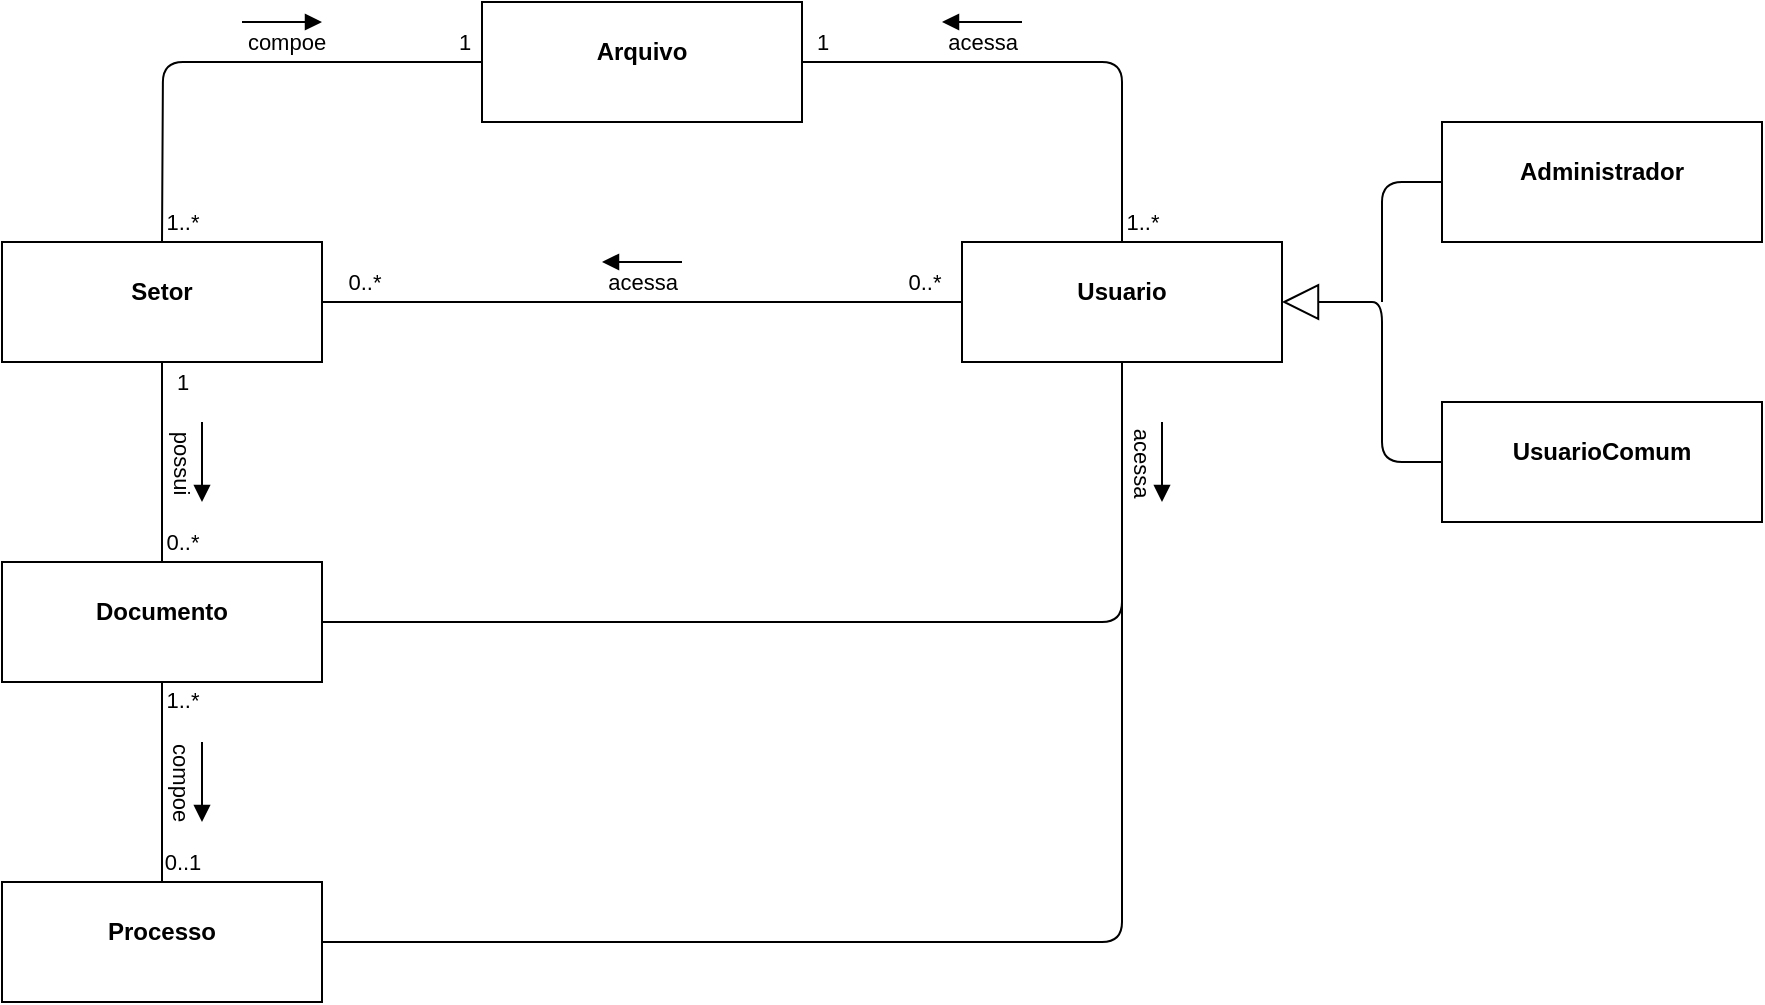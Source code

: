 <mxfile version="13.7.4" type="github">
  <diagram name="Page-1" id="9f46799a-70d6-7492-0946-bef42562c5a5">
    <mxGraphModel dx="1240" dy="567" grid="1" gridSize="10" guides="1" tooltips="1" connect="1" arrows="1" fold="1" page="1" pageScale="1" pageWidth="1100" pageHeight="850" background="#ffffff" math="0" shadow="0">
      <root>
        <mxCell id="0" />
        <mxCell id="1" parent="0" />
        <mxCell id="KMdQwhuwrAq4BE5QuNm5-3" style="edgeStyle=orthogonalEdgeStyle;rounded=1;orthogonalLoop=1;jettySize=auto;html=1;exitX=0;exitY=0.5;exitDx=0;exitDy=0;entryX=0.5;entryY=0;entryDx=0;entryDy=0;endArrow=none;endFill=0;" parent="1" source="KMdQwhuwrAq4BE5QuNm5-1" edge="1">
          <mxGeometry relative="1" as="geometry">
            <mxPoint x="160" y="200" as="targetPoint" />
          </mxGeometry>
        </mxCell>
        <mxCell id="KMdQwhuwrAq4BE5QuNm5-9" value="compoe" style="edgeLabel;html=1;align=center;verticalAlign=middle;resizable=0;points=[];" parent="KMdQwhuwrAq4BE5QuNm5-3" vertex="1" connectable="0">
          <mxGeometry x="-0.216" relative="1" as="geometry">
            <mxPoint y="-10" as="offset" />
          </mxGeometry>
        </mxCell>
        <mxCell id="KMdQwhuwrAq4BE5QuNm5-11" value="1" style="edgeLabel;html=1;align=center;verticalAlign=middle;resizable=0;points=[];" parent="KMdQwhuwrAq4BE5QuNm5-3" vertex="1" connectable="0">
          <mxGeometry x="-0.928" y="-1" relative="1" as="geometry">
            <mxPoint y="-9" as="offset" />
          </mxGeometry>
        </mxCell>
        <mxCell id="KMdQwhuwrAq4BE5QuNm5-12" value="1..*" style="edgeLabel;html=1;align=center;verticalAlign=middle;resizable=0;points=[];" parent="KMdQwhuwrAq4BE5QuNm5-3" vertex="1" connectable="0">
          <mxGeometry x="0.947" y="-1" relative="1" as="geometry">
            <mxPoint x="11" y="-3.6" as="offset" />
          </mxGeometry>
        </mxCell>
        <mxCell id="KMdQwhuwrAq4BE5QuNm5-1" value="&lt;p style=&quot;margin: 0px ; margin-top: 4px ; text-align: center&quot;&gt;&lt;br&gt;&lt;b&gt;Arquivo&lt;/b&gt;&lt;/p&gt;" style="verticalAlign=top;align=left;overflow=fill;fontSize=12;fontFamily=Helvetica;html=1;" parent="1" vertex="1">
          <mxGeometry x="320" y="80" width="160" height="60" as="geometry" />
        </mxCell>
        <mxCell id="KMdQwhuwrAq4BE5QuNm5-7" style="edgeStyle=orthogonalEdgeStyle;rounded=1;orthogonalLoop=1;jettySize=auto;html=1;exitX=0.5;exitY=1;exitDx=0;exitDy=0;entryX=0.5;entryY=0;entryDx=0;entryDy=0;endArrow=none;endFill=0;" parent="1" source="KMdQwhuwrAq4BE5QuNm5-4" target="KMdQwhuwrAq4BE5QuNm5-5" edge="1">
          <mxGeometry relative="1" as="geometry" />
        </mxCell>
        <mxCell id="KMdQwhuwrAq4BE5QuNm5-13" value="possui" style="edgeLabel;html=1;align=center;verticalAlign=middle;resizable=0;points=[];rotation=90;" parent="KMdQwhuwrAq4BE5QuNm5-7" vertex="1" connectable="0">
          <mxGeometry x="-0.22" y="1" relative="1" as="geometry">
            <mxPoint x="9" y="10.8" as="offset" />
          </mxGeometry>
        </mxCell>
        <mxCell id="KMdQwhuwrAq4BE5QuNm5-15" value="1" style="edgeLabel;html=1;align=center;verticalAlign=middle;resizable=0;points=[];" parent="KMdQwhuwrAq4BE5QuNm5-7" vertex="1" connectable="0">
          <mxGeometry x="-0.804" y="1" relative="1" as="geometry">
            <mxPoint x="9" as="offset" />
          </mxGeometry>
        </mxCell>
        <mxCell id="KMdQwhuwrAq4BE5QuNm5-16" value="0..*" style="edgeLabel;html=1;align=center;verticalAlign=middle;resizable=0;points=[];" parent="KMdQwhuwrAq4BE5QuNm5-7" vertex="1" connectable="0">
          <mxGeometry x="0.676" y="-1" relative="1" as="geometry">
            <mxPoint x="11" y="6" as="offset" />
          </mxGeometry>
        </mxCell>
        <mxCell id="KMdQwhuwrAq4BE5QuNm5-4" value="&lt;p style=&quot;margin: 0px ; margin-top: 4px ; text-align: center&quot;&gt;&lt;br&gt;&lt;b&gt;Setor&lt;/b&gt;&lt;/p&gt;" style="verticalAlign=top;align=left;overflow=fill;fontSize=12;fontFamily=Helvetica;html=1;" parent="1" vertex="1">
          <mxGeometry x="80" y="200" width="160" height="60" as="geometry" />
        </mxCell>
        <mxCell id="KMdQwhuwrAq4BE5QuNm5-8" style="edgeStyle=orthogonalEdgeStyle;rounded=1;orthogonalLoop=1;jettySize=auto;html=1;exitX=0.5;exitY=1;exitDx=0;exitDy=0;entryX=0.5;entryY=0;entryDx=0;entryDy=0;endArrow=none;endFill=0;" parent="1" source="KMdQwhuwrAq4BE5QuNm5-5" target="KMdQwhuwrAq4BE5QuNm5-6" edge="1">
          <mxGeometry relative="1" as="geometry" />
        </mxCell>
        <mxCell id="KMdQwhuwrAq4BE5QuNm5-17" value="compoe" style="edgeLabel;html=1;align=center;verticalAlign=middle;resizable=0;points=[];rotation=90;" parent="KMdQwhuwrAq4BE5QuNm5-8" vertex="1" connectable="0">
          <mxGeometry x="0.324" relative="1" as="geometry">
            <mxPoint x="10" y="-16.4" as="offset" />
          </mxGeometry>
        </mxCell>
        <mxCell id="KMdQwhuwrAq4BE5QuNm5-19" value="1..*" style="edgeLabel;html=1;align=center;verticalAlign=middle;resizable=0;points=[];" parent="KMdQwhuwrAq4BE5QuNm5-8" vertex="1" connectable="0">
          <mxGeometry x="-0.828" relative="1" as="geometry">
            <mxPoint x="10" as="offset" />
          </mxGeometry>
        </mxCell>
        <mxCell id="KMdQwhuwrAq4BE5QuNm5-20" value="0..1" style="edgeLabel;html=1;align=center;verticalAlign=middle;resizable=0;points=[];" parent="KMdQwhuwrAq4BE5QuNm5-8" vertex="1" connectable="0">
          <mxGeometry x="0.876" y="-1" relative="1" as="geometry">
            <mxPoint x="11" y="-4" as="offset" />
          </mxGeometry>
        </mxCell>
        <mxCell id="KMdQwhuwrAq4BE5QuNm5-5" value="&lt;p style=&quot;margin: 0px ; margin-top: 4px ; text-align: center&quot;&gt;&lt;br&gt;&lt;b&gt;Documento&lt;/b&gt;&lt;/p&gt;" style="verticalAlign=top;align=left;overflow=fill;fontSize=12;fontFamily=Helvetica;html=1;" parent="1" vertex="1">
          <mxGeometry x="80" y="360" width="160" height="60" as="geometry" />
        </mxCell>
        <mxCell id="KMdQwhuwrAq4BE5QuNm5-6" value="&lt;p style=&quot;margin: 0px ; margin-top: 4px ; text-align: center&quot;&gt;&lt;br&gt;&lt;b&gt;Processo&lt;/b&gt;&lt;/p&gt;" style="verticalAlign=top;align=left;overflow=fill;fontSize=12;fontFamily=Helvetica;html=1;" parent="1" vertex="1">
          <mxGeometry x="80" y="520" width="160" height="60" as="geometry" />
        </mxCell>
        <mxCell id="KMdQwhuwrAq4BE5QuNm5-10" value="" style="endArrow=block;startArrow=none;endFill=1;startFill=0;html=1;" parent="1" edge="1">
          <mxGeometry width="160" relative="1" as="geometry">
            <mxPoint x="200" y="90" as="sourcePoint" />
            <mxPoint x="240" y="90" as="targetPoint" />
          </mxGeometry>
        </mxCell>
        <mxCell id="KMdQwhuwrAq4BE5QuNm5-14" value="" style="endArrow=block;startArrow=none;endFill=1;startFill=0;html=1;" parent="1" edge="1">
          <mxGeometry width="160" relative="1" as="geometry">
            <mxPoint x="180" y="290" as="sourcePoint" />
            <mxPoint x="180" y="330" as="targetPoint" />
          </mxGeometry>
        </mxCell>
        <mxCell id="KMdQwhuwrAq4BE5QuNm5-18" value="" style="endArrow=block;startArrow=none;endFill=1;startFill=0;html=1;" parent="1" edge="1">
          <mxGeometry width="160" relative="1" as="geometry">
            <mxPoint x="180" y="450" as="sourcePoint" />
            <mxPoint x="180" y="490" as="targetPoint" />
          </mxGeometry>
        </mxCell>
        <mxCell id="KMdQwhuwrAq4BE5QuNm5-22" style="edgeStyle=orthogonalEdgeStyle;rounded=1;orthogonalLoop=1;jettySize=auto;html=1;exitX=0.5;exitY=0;exitDx=0;exitDy=0;entryX=1;entryY=0.5;entryDx=0;entryDy=0;startArrow=none;startFill=0;endArrow=none;endFill=0;" parent="1" source="KMdQwhuwrAq4BE5QuNm5-21" target="KMdQwhuwrAq4BE5QuNm5-1" edge="1">
          <mxGeometry relative="1" as="geometry" />
        </mxCell>
        <mxCell id="KMdQwhuwrAq4BE5QuNm5-23" value="acessa" style="edgeLabel;html=1;align=center;verticalAlign=middle;resizable=0;points=[];" parent="KMdQwhuwrAq4BE5QuNm5-22" vertex="1" connectable="0">
          <mxGeometry x="0.504" relative="1" as="geometry">
            <mxPoint x="28.03" y="-10.01" as="offset" />
          </mxGeometry>
        </mxCell>
        <mxCell id="KMdQwhuwrAq4BE5QuNm5-25" value="1" style="edgeLabel;html=1;align=center;verticalAlign=middle;resizable=0;points=[];" parent="KMdQwhuwrAq4BE5QuNm5-22" vertex="1" connectable="0">
          <mxGeometry x="0.803" y="-2" relative="1" as="geometry">
            <mxPoint x="-14.83" y="-8" as="offset" />
          </mxGeometry>
        </mxCell>
        <mxCell id="KMdQwhuwrAq4BE5QuNm5-26" value="1..*" style="edgeLabel;html=1;align=center;verticalAlign=middle;resizable=0;points=[];" parent="KMdQwhuwrAq4BE5QuNm5-22" vertex="1" connectable="0">
          <mxGeometry x="-0.775" relative="1" as="geometry">
            <mxPoint x="10" y="18" as="offset" />
          </mxGeometry>
        </mxCell>
        <mxCell id="kJSVU2r3OzR1XNLKsRW7-2" style="edgeStyle=orthogonalEdgeStyle;rounded=0;orthogonalLoop=1;jettySize=auto;html=1;exitX=0;exitY=0.5;exitDx=0;exitDy=0;entryX=1;entryY=0.5;entryDx=0;entryDy=0;endArrow=none;endFill=0;" edge="1" parent="1" source="KMdQwhuwrAq4BE5QuNm5-21" target="KMdQwhuwrAq4BE5QuNm5-4">
          <mxGeometry relative="1" as="geometry" />
        </mxCell>
        <mxCell id="kJSVU2r3OzR1XNLKsRW7-3" value="acessa" style="edgeLabel;html=1;align=center;verticalAlign=middle;resizable=0;points=[];" vertex="1" connectable="0" parent="kJSVU2r3OzR1XNLKsRW7-2">
          <mxGeometry x="-0.17" y="-2" relative="1" as="geometry">
            <mxPoint x="-26.9" y="-8" as="offset" />
          </mxGeometry>
        </mxCell>
        <mxCell id="kJSVU2r3OzR1XNLKsRW7-5" value="0..*" style="edgeLabel;html=1;align=center;verticalAlign=middle;resizable=0;points=[];" vertex="1" connectable="0" parent="kJSVU2r3OzR1XNLKsRW7-2">
          <mxGeometry x="-0.791" y="-1" relative="1" as="geometry">
            <mxPoint x="13.79" y="-9" as="offset" />
          </mxGeometry>
        </mxCell>
        <mxCell id="kJSVU2r3OzR1XNLKsRW7-6" value="0..*" style="edgeLabel;html=1;align=center;verticalAlign=middle;resizable=0;points=[];" vertex="1" connectable="0" parent="kJSVU2r3OzR1XNLKsRW7-2">
          <mxGeometry x="0.929" y="-2" relative="1" as="geometry">
            <mxPoint x="8.97" y="-8" as="offset" />
          </mxGeometry>
        </mxCell>
        <mxCell id="kJSVU2r3OzR1XNLKsRW7-7" style="edgeStyle=orthogonalEdgeStyle;rounded=1;orthogonalLoop=1;jettySize=auto;html=1;exitX=0.5;exitY=1;exitDx=0;exitDy=0;entryX=1;entryY=0.5;entryDx=0;entryDy=0;endArrow=none;endFill=0;" edge="1" parent="1" source="KMdQwhuwrAq4BE5QuNm5-21" target="KMdQwhuwrAq4BE5QuNm5-5">
          <mxGeometry relative="1" as="geometry" />
        </mxCell>
        <mxCell id="kJSVU2r3OzR1XNLKsRW7-8" style="edgeStyle=orthogonalEdgeStyle;rounded=1;orthogonalLoop=1;jettySize=auto;html=1;exitX=0.5;exitY=1;exitDx=0;exitDy=0;entryX=1;entryY=0.5;entryDx=0;entryDy=0;endArrow=none;endFill=0;" edge="1" parent="1" source="KMdQwhuwrAq4BE5QuNm5-21" target="KMdQwhuwrAq4BE5QuNm5-6">
          <mxGeometry relative="1" as="geometry" />
        </mxCell>
        <mxCell id="kJSVU2r3OzR1XNLKsRW7-9" value="acessa" style="edgeLabel;html=1;align=center;verticalAlign=middle;resizable=0;points=[];rotation=90;" vertex="1" connectable="0" parent="kJSVU2r3OzR1XNLKsRW7-8">
          <mxGeometry x="-0.851" y="-1" relative="1" as="geometry">
            <mxPoint x="10.99" y="-1.72" as="offset" />
          </mxGeometry>
        </mxCell>
        <mxCell id="KMdQwhuwrAq4BE5QuNm5-21" value="&lt;p style=&quot;margin: 0px ; margin-top: 4px ; text-align: center&quot;&gt;&lt;br&gt;&lt;b&gt;Usuario&lt;/b&gt;&lt;/p&gt;" style="verticalAlign=top;align=left;overflow=fill;fontSize=12;fontFamily=Helvetica;html=1;" parent="1" vertex="1">
          <mxGeometry x="560" y="200" width="160" height="60" as="geometry" />
        </mxCell>
        <mxCell id="KMdQwhuwrAq4BE5QuNm5-24" value="" style="endArrow=none;startArrow=block;endFill=0;startFill=1;html=1;" parent="1" edge="1">
          <mxGeometry width="160" relative="1" as="geometry">
            <mxPoint x="550" y="90" as="sourcePoint" />
            <mxPoint x="590" y="90" as="targetPoint" />
          </mxGeometry>
        </mxCell>
        <mxCell id="KMdQwhuwrAq4BE5QuNm5-27" value="&lt;p style=&quot;margin: 0px ; margin-top: 4px ; text-align: center&quot;&gt;&lt;br&gt;&lt;b&gt;UsuarioComum&lt;/b&gt;&lt;/p&gt;" style="verticalAlign=top;align=left;overflow=fill;fontSize=12;fontFamily=Helvetica;html=1;" parent="1" vertex="1">
          <mxGeometry x="800" y="280" width="160" height="60" as="geometry" />
        </mxCell>
        <mxCell id="KMdQwhuwrAq4BE5QuNm5-28" value="&lt;p style=&quot;margin: 0px ; margin-top: 4px ; text-align: center&quot;&gt;&lt;br&gt;&lt;b&gt;Administrador&lt;/b&gt;&lt;/p&gt;" style="verticalAlign=top;align=left;overflow=fill;fontSize=12;fontFamily=Helvetica;html=1;" parent="1" vertex="1">
          <mxGeometry x="800" y="140" width="160" height="60" as="geometry" />
        </mxCell>
        <mxCell id="KMdQwhuwrAq4BE5QuNm5-30" value="" style="endArrow=block;endSize=16;endFill=0;html=1;entryX=1;entryY=0.5;entryDx=0;entryDy=0;exitX=0;exitY=0.5;exitDx=0;exitDy=0;" parent="1" source="KMdQwhuwrAq4BE5QuNm5-27" target="KMdQwhuwrAq4BE5QuNm5-21" edge="1">
          <mxGeometry width="160" relative="1" as="geometry">
            <mxPoint x="380" y="290" as="sourcePoint" />
            <mxPoint x="540" y="290" as="targetPoint" />
            <Array as="points">
              <mxPoint x="770" y="310" />
              <mxPoint x="770" y="230" />
              <mxPoint x="760" y="230" />
            </Array>
          </mxGeometry>
        </mxCell>
        <mxCell id="kJSVU2r3OzR1XNLKsRW7-1" value="" style="endArrow=none;html=1;entryX=0;entryY=0.5;entryDx=0;entryDy=0;" edge="1" parent="1" target="KMdQwhuwrAq4BE5QuNm5-28">
          <mxGeometry width="50" height="50" relative="1" as="geometry">
            <mxPoint x="770" y="230" as="sourcePoint" />
            <mxPoint x="590" y="250" as="targetPoint" />
            <Array as="points">
              <mxPoint x="770" y="170" />
            </Array>
          </mxGeometry>
        </mxCell>
        <mxCell id="kJSVU2r3OzR1XNLKsRW7-4" value="" style="endArrow=none;startArrow=block;endFill=0;startFill=1;html=1;" edge="1" parent="1">
          <mxGeometry width="160" relative="1" as="geometry">
            <mxPoint x="380" y="210" as="sourcePoint" />
            <mxPoint x="420" y="210" as="targetPoint" />
          </mxGeometry>
        </mxCell>
        <mxCell id="kJSVU2r3OzR1XNLKsRW7-10" value="" style="endArrow=block;startArrow=none;endFill=1;startFill=0;html=1;" edge="1" parent="1">
          <mxGeometry width="160" relative="1" as="geometry">
            <mxPoint x="660" y="290" as="sourcePoint" />
            <mxPoint x="660" y="330" as="targetPoint" />
          </mxGeometry>
        </mxCell>
      </root>
    </mxGraphModel>
  </diagram>
</mxfile>
